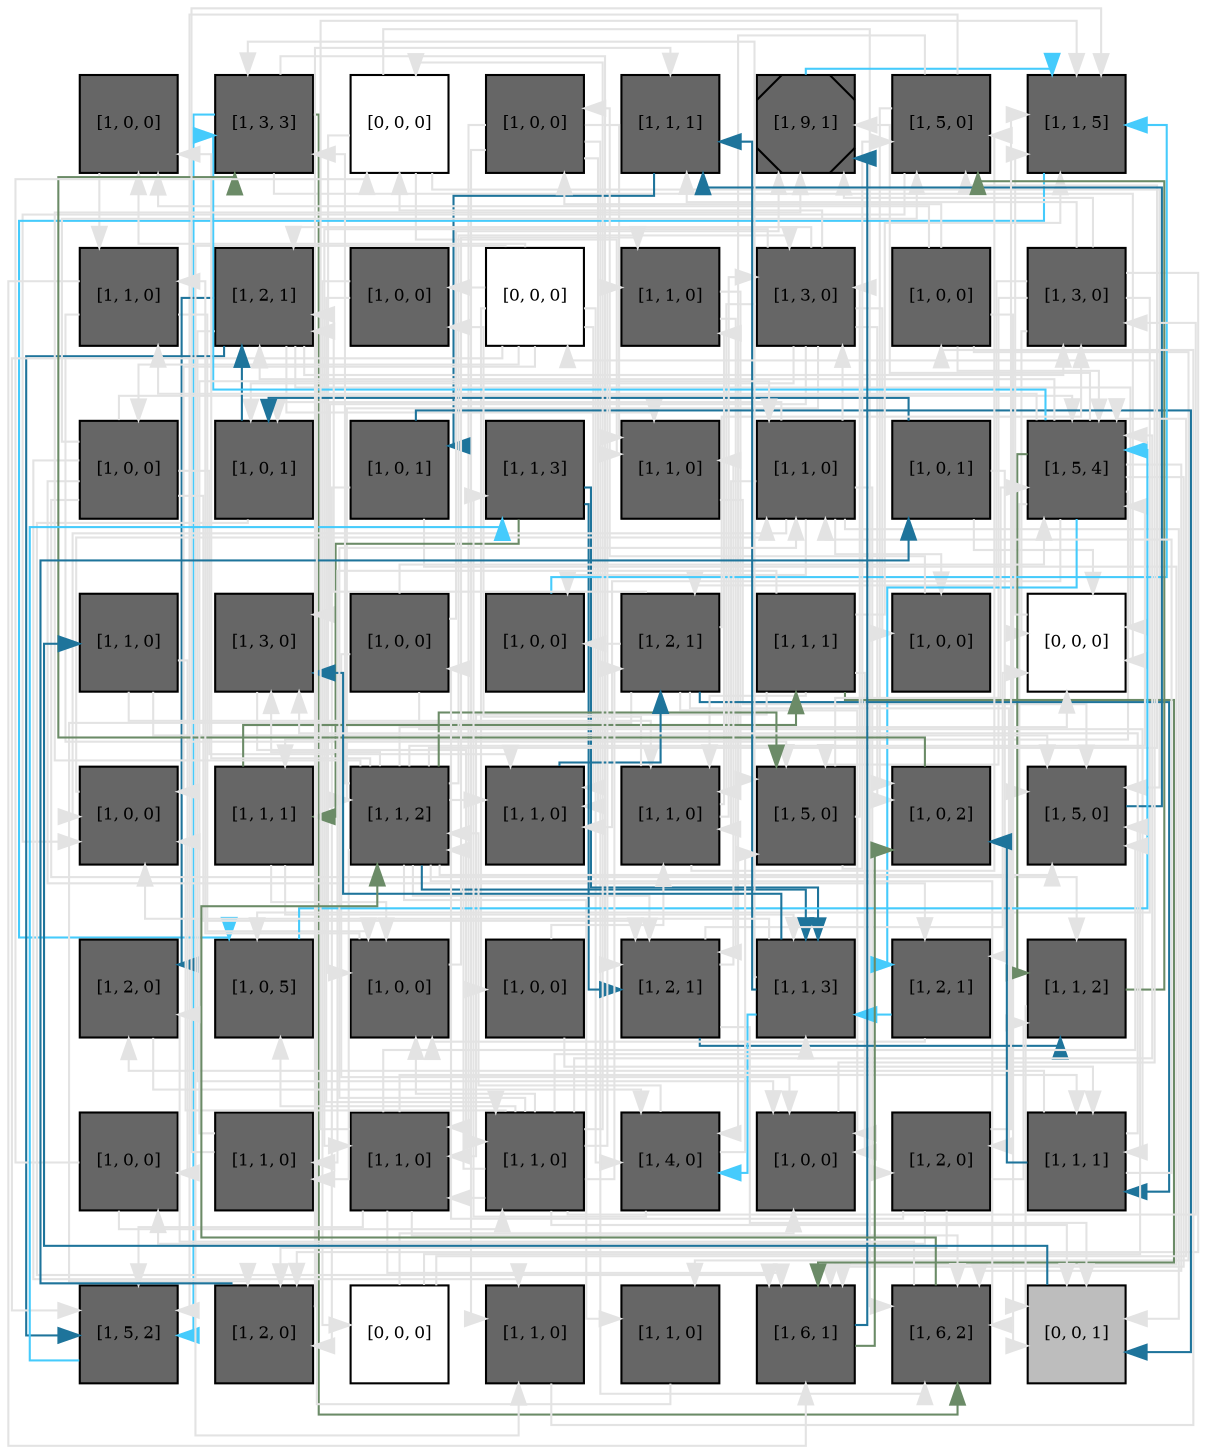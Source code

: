 digraph layout  {
rankdir=TB;
splines=ortho;
node [fixedsize=false, style=filled, width="0.6"];
edge [constraint=false];
0 [fillcolor="#666666", fontsize=8, label="[1, 0, 0]", shape=square, tooltip="name: IL12,\nin_degree: 3,\nout_degree: 1"];
1 [fillcolor="#666666", fontsize=8, label="[1, 3, 3]", shape=square, tooltip="name:  Eomes ,\nin_degree: 4,\nout_degree: 4"];
2 [fillcolor="#FFFFFF", fontsize=8, label="[0, 0, 0]", shape=square, tooltip="name: None,\nin_degree: 3,\nout_degree: 4"];
3 [fillcolor="#666666", fontsize=8, label="[1, 0, 0]", shape=square, tooltip="name: TCR,\nin_degree: 2,\nout_degree: 5"];
4 [fillcolor="#666666", fontsize=8, label="[1, 1, 1]", shape=square, tooltip="name:  Gzmb ,\nin_degree: 4,\nout_degree: 1"];
5 [fillcolor="#666666", fontsize=8, label="[1, 9, 1]", shape=Msquare, tooltip="name:  ThPOK ,\nin_degree: 5,\nout_degree: 1"];
6 [fillcolor="#666666", fontsize=8, label="[1, 5, 0]", shape=square, tooltip="name:  Runx3 ,\nin_degree: 5,\nout_degree: 4"];
7 [fillcolor="#666666", fontsize=8, label="[1, 1, 5]", shape=square, tooltip="name:  TGFB ,\nin_degree: 7,\nout_degree: 1"];
8 [fillcolor="#666666", fontsize=8, label="[1, 1, 0]", shape=square, tooltip="name:  IL10R ,\nin_degree: 3,\nout_degree: 3"];
9 [fillcolor="#666666", fontsize=8, label="[1, 2, 1]", shape=square, tooltip="name:  SOCS ,\nin_degree: 5,\nout_degree: 6"];
10 [fillcolor="#666666", fontsize=8, label="[1, 0, 0]", shape=square, tooltip="name: IL7,\nin_degree: 2,\nout_degree: 2"];
11 [fillcolor="#FFFFFF", fontsize=8, label="[0, 0, 0]", shape=square, tooltip="name: None,\nin_degree: 1,\nout_degree: 9"];
12 [fillcolor="#666666", fontsize=8, label="[1, 1, 0]", shape=square, tooltip="name:  IL10 ,\nin_degree: 3,\nout_degree: 2"];
13 [fillcolor="#666666", fontsize=8, label="[1, 3, 0]", shape=square, tooltip="name:  STAT3 ,\nin_degree: 4,\nout_degree: 9"];
14 [fillcolor="#666666", fontsize=8, label="[1, 0, 0]", shape=square, tooltip="name:  IFNB ,\nin_degree: 1,\nout_degree: 5"];
15 [fillcolor="#666666", fontsize=8, label="[1, 3, 0]", shape=square, tooltip="name:  STAT1 ,\nin_degree: 3,\nout_degree: 7"];
16 [fillcolor="#666666", fontsize=8, label="[1, 0, 0]", shape=square, tooltip="name:  TCR ,\nin_degree: 1,\nout_degree: 7"];
17 [fillcolor="#666666", fontsize=8, label="[1, 0, 1]", shape=square, tooltip="name:  IL12 ,\nin_degree: 3,\nout_degree: 2"];
18 [fillcolor="#666666", fontsize=8, label="[1, 0, 1]", shape=square, tooltip="name: Dll1,\nin_degree: 1,\nout_degree: 3"];
19 [fillcolor="#666666", fontsize=8, label="[1, 1, 3]", shape=square, tooltip="name:  IL2R ,\nin_degree: 2,\nout_degree: 3"];
20 [fillcolor="#666666", fontsize=8, label="[1, 1, 0]", shape=square, tooltip="name:  IRAK ,\nin_degree: 4,\nout_degree: 1"];
21 [fillcolor="#666666", fontsize=8, label="[1, 1, 0]", shape=square, tooltip="name:  IL6R ,\nin_degree: 4,\nout_degree: 8"];
22 [fillcolor="#666666", fontsize=8, label="[1, 0, 1]", shape=square, tooltip="name:  IL7 ,\nin_degree: 1,\nout_degree: 3"];
23 [fillcolor="#666666", fontsize=8, label="[1, 5, 4]", shape=square, tooltip="name:  GATA3 ,\nin_degree: 8,\nout_degree: 11"];
24 [fillcolor="#666666", fontsize=8, label="[1, 1, 0]", shape=square, tooltip="name:  IFNgR ,\nin_degree: 1,\nout_degree: 3"];
25 [fillcolor="#666666", fontsize=8, label="[1, 3, 0]", shape=square, tooltip="name:  STAT5 ,\nin_degree: 4,\nout_degree: 1"];
26 [fillcolor="#666666", fontsize=8, label="[1, 0, 0]", shape=square, tooltip="name:  IL23 ,\nin_degree: 1,\nout_degree: 4"];
27 [fillcolor="#666666", fontsize=8, label="[1, 0, 0]", shape=square, tooltip="name:  IL2 ,\nin_degree: 2,\nout_degree: 1"];
28 [fillcolor="#666666", fontsize=8, label="[1, 2, 1]", shape=square, tooltip="name:  IL12R ,\nin_degree: 3,\nout_degree: 7"];
29 [fillcolor="#666666", fontsize=8, label="[1, 1, 1]", shape=square, tooltip="name:  SMAD2 ,\nin_degree: 1,\nout_degree: 6"];
30 [fillcolor="#666666", fontsize=8, label="[1, 0, 0]", shape=square, tooltip="name:  Dll1 ,\nin_degree: 2,\nout_degree: 1"];
31 [fillcolor="#FFFFFF", fontsize=8, label="[0, 0, 0]", shape=square, tooltip="name: None,\nin_degree: 6,\nout_degree: 1"];
32 [fillcolor="#666666", fontsize=8, label="[1, 0, 0]", shape=square, tooltip="name: IL18,\nin_degree: 5,\nout_degree: 1"];
33 [fillcolor="#666666", fontsize=8, label="[1, 1, 1]", shape=square, tooltip="name:  TGFBR ,\nin_degree: 2,\nout_degree: 3"];
34 [fillcolor="#666666", fontsize=8, label="[1, 1, 2]", shape=square, tooltip="name:  STAT6 ,\nin_degree: 4,\nout_degree: 16"];
35 [fillcolor="#666666", fontsize=8, label="[1, 1, 0]", shape=square, tooltip="name:  IL27R ,\nin_degree: 5,\nout_degree: 1"];
36 [fillcolor="#666666", fontsize=8, label="[1, 1, 0]", shape=square, tooltip="name:  IL23R ,\nin_degree: 5,\nout_degree: 4"];
37 [fillcolor="#666666", fontsize=8, label="[1, 5, 0]", shape=square, tooltip="name:  Tbet ,\nin_degree: 5,\nout_degree: 3"];
38 [fillcolor="#666666", fontsize=8, label="[1, 0, 2]", shape=square, tooltip="name:  IL18 ,\nin_degree: 4,\nout_degree: 1"];
39 [fillcolor="#666666", fontsize=8, label="[1, 5, 0]", shape=square, tooltip="name:  IFNg ,\nin_degree: 7,\nout_degree: 1"];
40 [fillcolor="#666666", fontsize=8, label="[1, 2, 0]", shape=square, tooltip="name:  IL4R ,\nin_degree: 3,\nout_degree: 1"];
41 [fillcolor="#666666", fontsize=8, label="[1, 0, 5]", shape=square, tooltip="name:  IL27 ,\nin_degree: 3,\nout_degree: 1"];
42 [fillcolor="#666666", fontsize=8, label="[1, 0, 0]", shape=square, tooltip="name: IFNB,\nin_degree: 5,\nout_degree: 2"];
43 [fillcolor="#666666", fontsize=8, label="[1, 0, 0]", shape=square, tooltip="name: IL2,\nin_degree: 1,\nout_degree: 2"];
44 [fillcolor="#666666", fontsize=8, label="[1, 2, 1]", shape=square, tooltip="name:  IL18R ,\nin_degree: 5,\nout_degree: 4"];
45 [fillcolor="#666666", fontsize=8, label="[1, 1, 3]", shape=square, tooltip="name:  Prf1 ,\nin_degree: 5,\nout_degree: 5"];
46 [fillcolor="#666666", fontsize=8, label="[1, 2, 1]", shape=square, tooltip="name:  IL7R ,\nin_degree: 3,\nout_degree: 2"];
47 [fillcolor="#666666", fontsize=8, label="[1, 1, 2]", shape=square, tooltip="name:  IL17 ,\nin_degree: 4,\nout_degree: 2"];
48 [fillcolor="#666666", fontsize=8, label="[1, 0, 0]", shape=square, tooltip="name: IL27,\nin_degree: 2,\nout_degree: 2"];
49 [fillcolor="#666666", fontsize=8, label="[1, 1, 0]", shape=square, tooltip="name:  IL6 ,\nin_degree: 2,\nout_degree: 2"];
50 [fillcolor="#666666", fontsize=8, label="[1, 1, 0]", shape=square, tooltip="name:  Notch1 ,\nin_degree: 4,\nout_degree: 6"];
51 [fillcolor="#666666", fontsize=8, label="[1, 1, 0]", shape=square, tooltip="name:  JAK1 ,\nin_degree: 3,\nout_degree: 13"];
52 [fillcolor="#666666", fontsize=8, label="[1, 4, 0]", shape=square, tooltip="name:  CD4 ,\nin_degree: 4,\nout_degree: 3"];
53 [fillcolor="#666666", fontsize=8, label="[1, 0, 0]", shape=square, tooltip="name: IL23,\nin_degree: 5,\nout_degree: 1"];
54 [fillcolor="#666666", fontsize=8, label="[1, 2, 0]", shape=square, tooltip="name:  STAT4 ,\nin_degree: 2,\nout_degree: 5"];
55 [fillcolor="#666666", fontsize=8, label="[1, 1, 1]", shape=square, tooltip="name:  JAK3 ,\nin_degree: 4,\nout_degree: 4"];
56 [fillcolor="#666666", fontsize=8, label="[1, 5, 2]", shape=square, tooltip="name:  CD8 ,\nin_degree: 5,\nout_degree: 1"];
57 [fillcolor="#666666", fontsize=8, label="[1, 2, 0]", shape=square, tooltip="name:  IL4 ,\nin_degree: 4,\nout_degree: 2"];
58 [fillcolor="#FFFFFF", fontsize=8, label="[0, 0, 0]", shape=square, tooltip="name: None,\nin_degree: 1,\nout_degree: 3"];
59 [fillcolor="#666666", fontsize=8, label="[1, 1, 0]", shape=square, tooltip="name:  NFAT ,\nin_degree: 3,\nout_degree: 1"];
60 [fillcolor="#666666", fontsize=8, label="[1, 1, 0]", shape=square, tooltip="name:  IFNBR ,\nin_degree: 2,\nout_degree: 1"];
61 [fillcolor="#666666", fontsize=8, label="[1, 6, 1]", shape=square, tooltip="name:  Foxp3 ,\nin_degree: 6,\nout_degree: 2"];
62 [fillcolor="#666666", fontsize=8, label="[1, 6, 2]", shape=square, tooltip="name:  RORgt ,\nin_degree: 6,\nout_degree: 2"];
63 [fillcolor="#bdbdbd", fontsize=8, label="[0, 0, 1]", shape=square, tooltip="name: None,\nin_degree: 6,\nout_degree: 1"];
0 -> 8  [color=grey89, style="penwidth(0.1)", tooltip=" ", weight=1];
1 -> 62  [color="#6B8B67", style="penwidth(0.1)", tooltip="61( Foxp3 ) to 37( Tbet )", weight=1];
1 -> 31  [color=grey89, style="penwidth(0.1)", tooltip=" ", weight=1];
1 -> 56  [color="#45CBFC", style="penwidth(0.1)", tooltip="27( IL2 ) to 19( IL2R )", weight=1];
1 -> 44  [color=grey89, style="penwidth(0.1)", tooltip=" ", weight=1];
2 -> 42  [color=grey89, style="penwidth(0.1)", tooltip=" ", weight=1];
2 -> 20  [color=grey89, style="penwidth(0.1)", tooltip=" ", weight=1];
2 -> 62  [color=grey89, style="penwidth(0.1)", tooltip=" ", weight=1];
2 -> 39  [color=grey89, style="penwidth(0.1)", tooltip=" ", weight=1];
3 -> 62  [color=grey89, style="penwidth(0.1)", tooltip=" ", weight=1];
3 -> 35  [color=grey89, style="penwidth(0.1)", tooltip=" ", weight=1];
3 -> 50  [color=grey89, style="penwidth(0.1)", tooltip=" ", weight=1];
3 -> 59  [color=grey89, style="penwidth(0.1)", tooltip=" ", weight=1];
3 -> 20  [color=grey89, style="penwidth(0.1)", tooltip=" ", weight=1];
4 -> 18  [color="#1E749B", style="penwidth(0.1)", tooltip="39( IFNg ) to 24( IFNgR )", weight=1];
5 -> 7  [color="#45CBFC", style="penwidth(0.1)", tooltip="5( ThPOK ) to 52( CD4 )", weight=1];
6 -> 38  [color=grey89, style="penwidth(0.1)", tooltip=" ", weight=1];
6 -> 56  [color=grey89, style="penwidth(0.1)", tooltip=" ", weight=1];
6 -> 52  [color=grey89, style="penwidth(0.1)", tooltip=" ", weight=1];
6 -> 32  [color=grey89, style="penwidth(0.1)", tooltip=" ", weight=1];
7 -> 41  [color="#45CBFC", style="penwidth(0.1)", tooltip="27( IL2 ) to 19( IL2R )", weight=1];
8 -> 61  [color=grey89, style="penwidth(0.1)", tooltip=" ", weight=1];
8 -> 42  [color=grey89, style="penwidth(0.1)", tooltip=" ", weight=1];
8 -> 37  [color=grey89, style="penwidth(0.1)", tooltip=" ", weight=1];
9 -> 20  [color=grey89, style="penwidth(0.1)", tooltip=" ", weight=1];
9 -> 56  [color="#1E749B", style="penwidth(0.1)", tooltip="9( SOCS ) to 25( STAT5 )", weight=1];
9 -> 40  [color="#1E749B", style="penwidth(0.1)", tooltip="57( IL4 ) to 40( IL4R )", weight=1];
9 -> 15  [color=grey89, style="penwidth(0.1)", tooltip=" ", weight=1];
9 -> 31  [color=grey89, style="penwidth(0.1)", tooltip=" ", weight=1];
9 -> 53  [color=grey89, style="penwidth(0.1)", tooltip=" ", weight=1];
10 -> 51  [color=grey89, style="penwidth(0.1)", tooltip=" ", weight=1];
10 -> 58  [color=grey89, style="penwidth(0.1)", tooltip=" ", weight=1];
11 -> 43  [color=grey89, style="penwidth(0.1)", tooltip=" ", weight=1];
11 -> 52  [color=grey89, style="penwidth(0.1)", tooltip=" ", weight=1];
11 -> 10  [color=grey89, style="penwidth(0.1)", tooltip=" ", weight=1];
11 -> 0  [color=grey89, style="penwidth(0.1)", tooltip=" ", weight=1];
11 -> 59  [color=grey89, style="penwidth(0.1)", tooltip=" ", weight=1];
11 -> 35  [color=grey89, style="penwidth(0.1)", tooltip=" ", weight=1];
11 -> 56  [color=grey89, style="penwidth(0.1)", tooltip=" ", weight=1];
11 -> 32  [color=grey89, style="penwidth(0.1)", tooltip=" ", weight=1];
11 -> 16  [color=grey89, style="penwidth(0.1)", tooltip=" ", weight=1];
12 -> 44  [color=grey89, style="penwidth(0.1)", tooltip=" ", weight=1];
12 -> 37  [color=grey89, style="penwidth(0.1)", tooltip=" ", weight=1];
13 -> 50  [color=grey89, style="penwidth(0.1)", tooltip=" ", weight=1];
13 -> 17  [color=grey89, style="penwidth(0.1)", tooltip=" ", weight=1];
13 -> 30  [color=grey89, style="penwidth(0.1)", tooltip=" ", weight=1];
13 -> 34  [color=grey89, style="penwidth(0.1)", tooltip=" ", weight=1];
13 -> 25  [color=grey89, style="penwidth(0.1)", tooltip=" ", weight=1];
13 -> 38  [color=grey89, style="penwidth(0.1)", tooltip=" ", weight=1];
13 -> 9  [color=grey89, style="penwidth(0.1)", tooltip=" ", weight=1];
13 -> 2  [color=grey89, style="penwidth(0.1)", tooltip=" ", weight=1];
13 -> 36  [color=grey89, style="penwidth(0.1)", tooltip=" ", weight=1];
14 -> 3  [color=grey89, style="penwidth(0.1)", tooltip=" ", weight=1];
14 -> 23  [color=grey89, style="penwidth(0.1)", tooltip=" ", weight=1];
14 -> 60  [color=grey89, style="penwidth(0.1)", tooltip=" ", weight=1];
14 -> 0  [color=grey89, style="penwidth(0.1)", tooltip=" ", weight=1];
14 -> 63  [color=grey89, style="penwidth(0.1)", tooltip=" ", weight=1];
15 -> 31  [color=grey89, style="penwidth(0.1)", tooltip=" ", weight=1];
15 -> 4  [color=grey89, style="penwidth(0.1)", tooltip=" ", weight=1];
15 -> 57  [color=grey89, style="penwidth(0.1)", tooltip=" ", weight=1];
15 -> 28  [color=grey89, style="penwidth(0.1)", tooltip=" ", weight=1];
15 -> 5  [color=grey89, style="penwidth(0.1)", tooltip=" ", weight=1];
15 -> 41  [color=grey89, style="penwidth(0.1)", tooltip=" ", weight=1];
15 -> 37  [color=grey89, style="penwidth(0.1)", tooltip=" ", weight=1];
16 -> 23  [color=grey89, style="penwidth(0.1)", tooltip=" ", weight=1];
16 -> 46  [color=grey89, style="penwidth(0.1)", tooltip=" ", weight=1];
16 -> 44  [color=grey89, style="penwidth(0.1)", tooltip=" ", weight=1];
16 -> 47  [color=grey89, style="penwidth(0.1)", tooltip=" ", weight=1];
16 -> 35  [color=grey89, style="penwidth(0.1)", tooltip=" ", weight=1];
16 -> 59  [color=grey89, style="penwidth(0.1)", tooltip=" ", weight=1];
16 -> 6  [color=grey89, style="penwidth(0.1)", tooltip=" ", weight=1];
17 -> 9  [color="#1E749B", style="penwidth(0.1)", tooltip="57( IL4 ) to 40( IL4R )", weight=1];
17 -> 61  [color=grey89, style="penwidth(0.1)", tooltip=" ", weight=1];
18 -> 57  [color=grey89, style="penwidth(0.1)", tooltip=" ", weight=1];
18 -> 63  [color="#1E749B", style="penwidth(0.1)", tooltip="39( IFNg ) to 24( IFNgR )", weight=1];
18 -> 61  [color=grey89, style="penwidth(0.1)", tooltip=" ", weight=1];
19 -> 33  [color="#6B8B67", style="penwidth(0.1)", tooltip="56( CD8 ) to 5( ThPOK )", weight=1];
19 -> 44  [color="#1E749B", style="penwidth(0.1)", tooltip="56( CD8 ) to 6( Runx3 )", weight=1];
19 -> 45  [color="#1E749B", style="penwidth(0.1)", tooltip="9( SOCS ) to 25( STAT5 )", weight=1];
20 -> 39  [color=grey89, style="penwidth(0.1)", tooltip=" ", weight=1];
21 -> 17  [color=grey89, style="penwidth(0.1)", tooltip=" ", weight=1];
21 -> 32  [color=grey89, style="penwidth(0.1)", tooltip=" ", weight=1];
21 -> 27  [color=grey89, style="penwidth(0.1)", tooltip=" ", weight=1];
21 -> 30  [color=grey89, style="penwidth(0.1)", tooltip=" ", weight=1];
21 -> 63  [color=grey89, style="penwidth(0.1)", tooltip=" ", weight=1];
21 -> 36  [color=grey89, style="penwidth(0.1)", tooltip=" ", weight=1];
21 -> 13  [color=grey89, style="penwidth(0.1)", tooltip=" ", weight=1];
21 -> 54  [color=grey89, style="penwidth(0.1)", tooltip=" ", weight=1];
22 -> 31  [color=grey89, style="penwidth(0.1)", tooltip=" ", weight=1];
22 -> 46  [color=grey89, style="penwidth(0.1)", tooltip=" ", weight=1];
22 -> 17  [color="#1E749B", style="penwidth(0.1)", tooltip="57( IL4 ) to 40( IL4R )", weight=1];
23 -> 61  [color=grey89, style="penwidth(0.1)", tooltip=" ", weight=1];
23 -> 1  [color="#45CBFC", style="penwidth(0.1)", tooltip="27( IL2 ) to 19( IL2R )", weight=1];
23 -> 5  [color=grey89, style="penwidth(0.1)", tooltip=" ", weight=1];
23 -> 46  [color="#45CBFC", style="penwidth(0.1)", tooltip="5( ThPOK ) to 52( CD4 )", weight=1];
23 -> 62  [color=grey89, style="penwidth(0.1)", tooltip=" ", weight=1];
23 -> 33  [color=grey89, style="penwidth(0.1)", tooltip=" ", weight=1];
23 -> 47  [color="#6B8B67", style="penwidth(0.1)", tooltip="5( ThPOK ) to 6( Runx3 )", weight=1];
23 -> 8  [color=grey89, style="penwidth(0.1)", tooltip=" ", weight=1];
23 -> 39  [color=grey89, style="penwidth(0.1)", tooltip=" ", weight=1];
23 -> 35  [color=grey89, style="penwidth(0.1)", tooltip=" ", weight=1];
23 -> 9  [color=grey89, style="penwidth(0.1)", tooltip=" ", weight=1];
24 -> 36  [color=grey89, style="penwidth(0.1)", tooltip=" ", weight=1];
24 -> 48  [color=grey89, style="penwidth(0.1)", tooltip=" ", weight=1];
24 -> 39  [color=grey89, style="penwidth(0.1)", tooltip=" ", weight=1];
25 -> 51  [color=grey89, style="penwidth(0.1)", tooltip=" ", weight=1];
26 -> 55  [color=grey89, style="penwidth(0.1)", tooltip=" ", weight=1];
26 -> 53  [color=grey89, style="penwidth(0.1)", tooltip=" ", weight=1];
26 -> 5  [color=grey89, style="penwidth(0.1)", tooltip=" ", weight=1];
26 -> 23  [color=grey89, style="penwidth(0.1)", tooltip=" ", weight=1];
27 -> 7  [color="#45CBFC", style="penwidth(0.1)", tooltip="27( IL2 ) to 19( IL2R )", weight=1];
28 -> 53  [color=grey89, style="penwidth(0.1)", tooltip=" ", weight=1];
28 -> 9  [color=grey89, style="penwidth(0.1)", tooltip=" ", weight=1];
28 -> 57  [color=grey89, style="penwidth(0.1)", tooltip=" ", weight=1];
28 -> 27  [color=grey89, style="penwidth(0.1)", tooltip=" ", weight=1];
28 -> 15  [color=grey89, style="penwidth(0.1)", tooltip=" ", weight=1];
28 -> 55  [color="#1E749B", style="penwidth(0.1)", tooltip="35( IL27R ) to 1( Eomes )", weight=1];
28 -> 54  [color=grey89, style="penwidth(0.1)", tooltip=" ", weight=1];
29 -> 7  [color=grey89, style="penwidth(0.1)", tooltip=" ", weight=1];
29 -> 36  [color=grey89, style="penwidth(0.1)", tooltip=" ", weight=1];
29 -> 50  [color=grey89, style="penwidth(0.1)", tooltip=" ", weight=1];
29 -> 49  [color=grey89, style="penwidth(0.1)", tooltip=" ", weight=1];
29 -> 53  [color=grey89, style="penwidth(0.1)", tooltip=" ", weight=1];
29 -> 61  [color="#6B8B67", style="penwidth(0.1)", tooltip="56( CD8 ) to 5( ThPOK )", weight=1];
30 -> 3  [color=grey89, style="penwidth(0.1)", tooltip=" ", weight=1];
31 -> 7  [color=grey89, style="penwidth(0.1)", tooltip=" ", weight=1];
32 -> 21  [color=grey89, style="penwidth(0.1)", tooltip=" ", weight=1];
33 -> 29  [color="#6B8B67", style="penwidth(0.1)", tooltip="56( CD8 ) to 5( ThPOK )", weight=1];
33 -> 45  [color=grey89, style="penwidth(0.1)", tooltip=" ", weight=1];
33 -> 42  [color=grey89, style="penwidth(0.1)", tooltip=" ", weight=1];
34 -> 35  [color=grey89, style="penwidth(0.1)", tooltip=" ", weight=1];
34 -> 45  [color="#1E749B", style="penwidth(0.1)", tooltip="1( Eomes ) to 4( Gzmb )", weight=1];
34 -> 37  [color="#6B8B67", style="penwidth(0.1)", tooltip="61( Foxp3 ) to 37( Tbet )", weight=1];
34 -> 25  [color=grey89, style="penwidth(0.1)", tooltip=" ", weight=1];
34 -> 23  [color=grey89, style="penwidth(0.1)", tooltip=" ", weight=1];
34 -> 5  [color=grey89, style="penwidth(0.1)", tooltip=" ", weight=1];
34 -> 1  [color=grey89, style="penwidth(0.1)", tooltip=" ", weight=1];
34 -> 49  [color=grey89, style="penwidth(0.1)", tooltip=" ", weight=1];
34 -> 39  [color=grey89, style="penwidth(0.1)", tooltip=" ", weight=1];
34 -> 0  [color=grey89, style="penwidth(0.1)", tooltip=" ", weight=1];
34 -> 44  [color=grey89, style="penwidth(0.1)", tooltip=" ", weight=1];
34 -> 60  [color=grey89, style="penwidth(0.1)", tooltip=" ", weight=1];
34 -> 31  [color=grey89, style="penwidth(0.1)", tooltip=" ", weight=1];
34 -> 6  [color=grey89, style="penwidth(0.1)", tooltip=" ", weight=1];
34 -> 13  [color=grey89, style="penwidth(0.1)", tooltip=" ", weight=1];
34 -> 62  [color=grey89, style="penwidth(0.1)", tooltip=" ", weight=1];
35 -> 28  [color="#1E749B", style="penwidth(0.1)", tooltip="35( IL27R ) to 1( Eomes )", weight=1];
36 -> 12  [color=grey89, style="penwidth(0.1)", tooltip=" ", weight=1];
36 -> 6  [color=grey89, style="penwidth(0.1)", tooltip=" ", weight=1];
36 -> 10  [color=grey89, style="penwidth(0.1)", tooltip=" ", weight=1];
36 -> 13  [color=grey89, style="penwidth(0.1)", tooltip=" ", weight=1];
37 -> 13  [color=grey89, style="penwidth(0.1)", tooltip=" ", weight=1];
37 -> 23  [color=grey89, style="penwidth(0.1)", tooltip=" ", weight=1];
37 -> 6  [color=grey89, style="penwidth(0.1)", tooltip=" ", weight=1];
38 -> 1  [color="#6B8B67", style="penwidth(0.1)", tooltip="61( Foxp3 ) to 37( Tbet )", weight=1];
39 -> 4  [color="#1E749B", style="penwidth(0.1)", tooltip="39( IFNg ) to 24( IFNgR )", weight=1];
40 -> 52  [color=grey89, style="penwidth(0.1)", tooltip=" ", weight=1];
41 -> 23  [color="#45CBFC", style="penwidth(0.1)", tooltip="27( IL2 ) to 19( IL2R )", weight=1];
42 -> 12  [color=grey89, style="penwidth(0.1)", tooltip=" ", weight=1];
42 -> 8  [color=grey89, style="penwidth(0.1)", tooltip=" ", weight=1];
43 -> 55  [color=grey89, style="penwidth(0.1)", tooltip=" ", weight=1];
43 -> 36  [color=grey89, style="penwidth(0.1)", tooltip=" ", weight=1];
44 -> 63  [color=grey89, style="penwidth(0.1)", tooltip=" ", weight=1];
44 -> 31  [color=grey89, style="penwidth(0.1)", tooltip=" ", weight=1];
44 -> 47  [color="#1E749B", style="penwidth(0.1)", tooltip="56( CD8 ) to 6( Runx3 )", weight=1];
44 -> 20  [color=grey89, style="penwidth(0.1)", tooltip=" ", weight=1];
45 -> 25  [color="#1E749B", style="penwidth(0.1)", tooltip="9( SOCS ) to 25( STAT5 )", weight=1];
45 -> 4  [color="#1E749B", style="penwidth(0.1)", tooltip="1( Eomes ) to 4( Gzmb )", weight=1];
45 -> 32  [color=grey89, style="penwidth(0.1)", tooltip=" ", weight=1];
45 -> 52  [color="#45CBFC", style="penwidth(0.1)", tooltip="5( ThPOK ) to 52( CD4 )", weight=1];
45 -> 1  [color=grey89, style="penwidth(0.1)", tooltip=" ", weight=1];
46 -> 42  [color=grey89, style="penwidth(0.1)", tooltip=" ", weight=1];
46 -> 45  [color="#45CBFC", style="penwidth(0.1)", tooltip="5( ThPOK ) to 52( CD4 )", weight=1];
47 -> 6  [color="#6B8B67", style="penwidth(0.1)", tooltip="5( ThPOK ) to 6( Runx3 )", weight=1];
47 -> 63  [color=grey89, style="penwidth(0.1)", tooltip=" ", weight=1];
48 -> 2  [color=grey89, style="penwidth(0.1)", tooltip=" ", weight=1];
48 -> 51  [color=grey89, style="penwidth(0.1)", tooltip=" ", weight=1];
49 -> 7  [color=grey89, style="penwidth(0.1)", tooltip=" ", weight=1];
49 -> 21  [color=grey89, style="penwidth(0.1)", tooltip=" ", weight=1];
50 -> 56  [color=grey89, style="penwidth(0.1)", tooltip=" ", weight=1];
50 -> 7  [color=grey89, style="penwidth(0.1)", tooltip=" ", weight=1];
50 -> 62  [color=grey89, style="penwidth(0.1)", tooltip=" ", weight=1];
50 -> 55  [color=grey89, style="penwidth(0.1)", tooltip=" ", weight=1];
50 -> 61  [color=grey89, style="penwidth(0.1)", tooltip=" ", weight=1];
50 -> 39  [color=grey89, style="penwidth(0.1)", tooltip=" ", weight=1];
51 -> 42  [color=grey89, style="penwidth(0.1)", tooltip=" ", weight=1];
51 -> 50  [color=grey89, style="penwidth(0.1)", tooltip=" ", weight=1];
51 -> 15  [color=grey89, style="penwidth(0.1)", tooltip=" ", weight=1];
51 -> 34  [color=grey89, style="penwidth(0.1)", tooltip=" ", weight=1];
51 -> 32  [color=grey89, style="penwidth(0.1)", tooltip=" ", weight=1];
51 -> 45  [color=grey89, style="penwidth(0.1)", tooltip=" ", weight=1];
51 -> 2  [color=grey89, style="penwidth(0.1)", tooltip=" ", weight=1];
51 -> 41  [color=grey89, style="penwidth(0.1)", tooltip=" ", weight=1];
51 -> 63  [color=grey89, style="penwidth(0.1)", tooltip=" ", weight=1];
51 -> 28  [color=grey89, style="penwidth(0.1)", tooltip=" ", weight=1];
51 -> 23  [color=grey89, style="penwidth(0.1)", tooltip=" ", weight=1];
51 -> 21  [color=grey89, style="penwidth(0.1)", tooltip=" ", weight=1];
51 -> 12  [color=grey89, style="penwidth(0.1)", tooltip=" ", weight=1];
52 -> 19  [color=grey89, style="penwidth(0.1)", tooltip=" ", weight=1];
52 -> 37  [color=grey89, style="penwidth(0.1)", tooltip=" ", weight=1];
52 -> 34  [color=grey89, style="penwidth(0.1)", tooltip=" ", weight=1];
53 -> 11  [color=grey89, style="penwidth(0.1)", tooltip=" ", weight=1];
54 -> 48  [color=grey89, style="penwidth(0.1)", tooltip=" ", weight=1];
54 -> 57  [color=grey89, style="penwidth(0.1)", tooltip=" ", weight=1];
54 -> 7  [color=grey89, style="penwidth(0.1)", tooltip=" ", weight=1];
54 -> 47  [color=grey89, style="penwidth(0.1)", tooltip=" ", weight=1];
54 -> 26  [color=grey89, style="penwidth(0.1)", tooltip=" ", weight=1];
55 -> 38  [color="#1E749B", style="penwidth(0.1)", tooltip="35( IL27R ) to 1( Eomes )", weight=1];
55 -> 40  [color=grey89, style="penwidth(0.1)", tooltip=" ", weight=1];
55 -> 25  [color=grey89, style="penwidth(0.1)", tooltip=" ", weight=1];
55 -> 21  [color=grey89, style="penwidth(0.1)", tooltip=" ", weight=1];
56 -> 19  [color="#45CBFC", style="penwidth(0.1)", tooltip="27( IL2 ) to 19( IL2R )", weight=1];
57 -> 22  [color="#1E749B", style="penwidth(0.1)", tooltip="57( IL4 ) to 40( IL4R )", weight=1];
57 -> 4  [color=grey89, style="penwidth(0.1)", tooltip=" ", weight=1];
58 -> 39  [color=grey89, style="penwidth(0.1)", tooltip=" ", weight=1];
58 -> 23  [color=grey89, style="penwidth(0.1)", tooltip=" ", weight=1];
58 -> 53  [color=grey89, style="penwidth(0.1)", tooltip=" ", weight=1];
59 -> 14  [color=grey89, style="penwidth(0.1)", tooltip=" ", weight=1];
60 -> 9  [color=grey89, style="penwidth(0.1)", tooltip=" ", weight=1];
61 -> 38  [color="#6B8B67", style="penwidth(0.1)", tooltip="61( Foxp3 ) to 37( Tbet )", weight=1];
61 -> 5  [color="#1E749B", style="penwidth(0.1)", tooltip="61( Foxp3 ) to 23( GATA3 )", weight=1];
62 -> 40  [color=grey89, style="penwidth(0.1)", tooltip=" ", weight=1];
62 -> 34  [color="#6B8B67", style="penwidth(0.1)", tooltip="61( Foxp3 ) to 37( Tbet )", weight=1];
63 -> 24  [color="#1E749B", style="penwidth(0.1)", tooltip="39( IFNg ) to 24( IFNgR )", weight=1];
edge [constraint=true, style=invis];

0 -> 8 -> 16 -> 24 -> 32 -> 40 -> 48 -> 56;
1 -> 9 -> 17 -> 25 -> 33 -> 41 -> 49 -> 57;
2 -> 10 -> 18 -> 26 -> 34 -> 42 -> 50 -> 58;
3 -> 11 -> 19 -> 27 -> 35 -> 43 -> 51 -> 59;
4 -> 12 -> 20 -> 28 -> 36 -> 44 -> 52 -> 60;
5 -> 13 -> 21 -> 29 -> 37 -> 45 -> 53 -> 61;
6 -> 14 -> 22 -> 30 -> 38 -> 46 -> 54 -> 62;
7 -> 15 -> 23 -> 31 -> 39 -> 47 -> 55 -> 63;
rank = same {0 -> 1 -> 2 -> 3 -> 4 -> 5 -> 6 -> 7};
rank = same {8 -> 9 -> 10 -> 11 -> 12 -> 13 -> 14 -> 15};
rank = same {16 -> 17 -> 18 -> 19 -> 20 -> 21 -> 22 -> 23};
rank = same {24 -> 25 -> 26 -> 27 -> 28 -> 29 -> 30 -> 31};
rank = same {32 -> 33 -> 34 -> 35 -> 36 -> 37 -> 38 -> 39};
rank = same {40 -> 41 -> 42 -> 43 -> 44 -> 45 -> 46 -> 47};
rank = same {48 -> 49 -> 50 -> 51 -> 52 -> 53 -> 54 -> 55};
rank = same {56 -> 57 -> 58 -> 59 -> 60 -> 61 -> 62 -> 63};
}